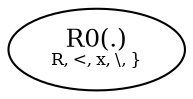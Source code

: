 digraph {
	0 [label=<<font point-size='12'>R0(.)</font><br/><font point-size='8'>R, &lt;, x, \, }</font>> color="" style="" width=0.5]
}
